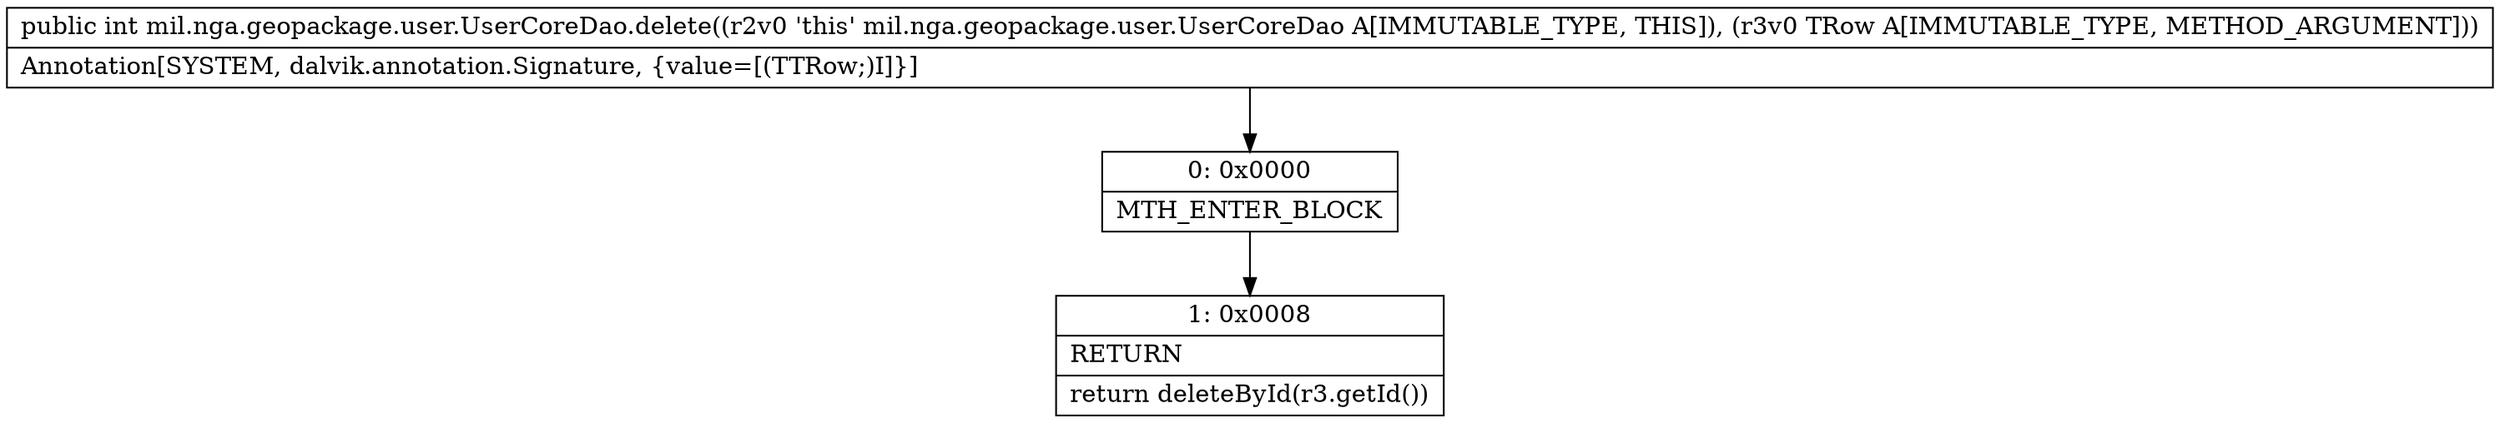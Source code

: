 digraph "CFG formil.nga.geopackage.user.UserCoreDao.delete(Lmil\/nga\/geopackage\/user\/UserCoreRow;)I" {
Node_0 [shape=record,label="{0\:\ 0x0000|MTH_ENTER_BLOCK\l}"];
Node_1 [shape=record,label="{1\:\ 0x0008|RETURN\l|return deleteById(r3.getId())\l}"];
MethodNode[shape=record,label="{public int mil.nga.geopackage.user.UserCoreDao.delete((r2v0 'this' mil.nga.geopackage.user.UserCoreDao A[IMMUTABLE_TYPE, THIS]), (r3v0 TRow A[IMMUTABLE_TYPE, METHOD_ARGUMENT]))  | Annotation[SYSTEM, dalvik.annotation.Signature, \{value=[(TTRow;)I]\}]\l}"];
MethodNode -> Node_0;
Node_0 -> Node_1;
}

